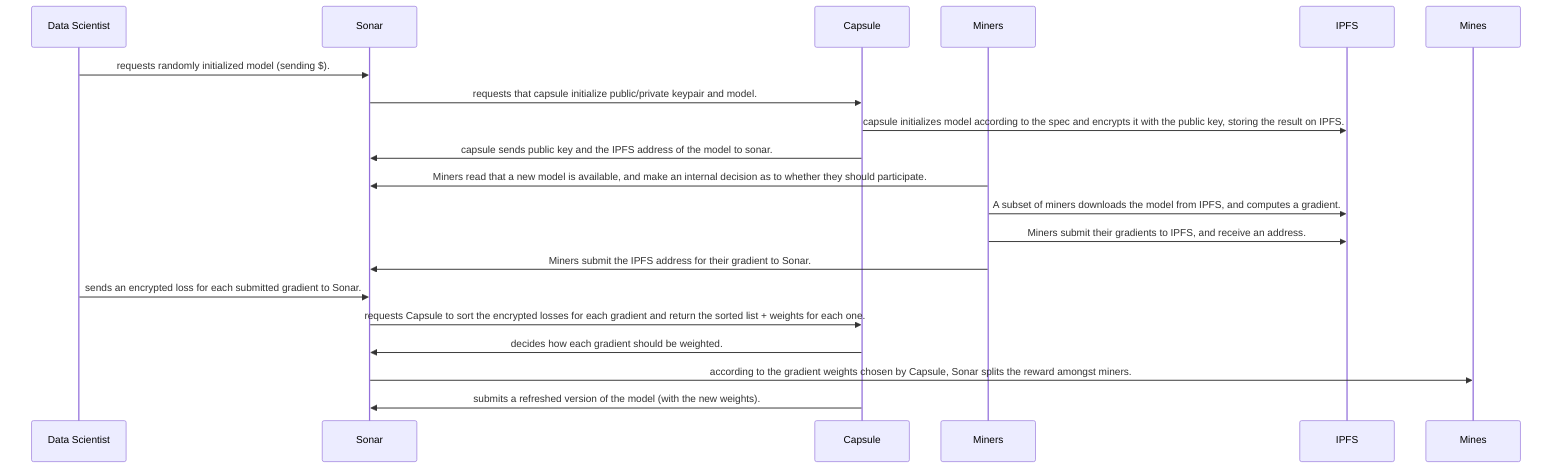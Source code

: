 sequenceDiagram
    participant Data Scientist
    participant Sonar
    participant Capsule
    participant Miners
    participant IPFS

    Data Scientist ->> Sonar: requests randomly initialized model (sending $).
    Sonar ->> Capsule: requests that capsule initialize public/private keypair and model.
    Capsule ->> IPFS: capsule initializes model according to the spec and encrypts it with the public key, storing the result on IPFS.
    Capsule ->> Sonar: capsule sends public key and the IPFS address of the model to sonar.
    Miners ->> Sonar: Miners read that a new model is available, and make an internal decision as to whether they should participate.
    Miners ->> IPFS: A subset of miners downloads the model from IPFS, and computes a gradient.
    Miners ->> IPFS: Miners submit their gradients to IPFS, and receive an address.
    Miners ->> Sonar: Miners submit the IPFS address for their gradient to Sonar.
    Data Scientist ->> Sonar: sends an encrypted loss for each submitted gradient to Sonar.
    Sonar ->> Capsule: requests Capsule to sort the encrypted losses for each gradient and return the sorted list + weights for each one.
    Capsule ->> Sonar: decides how each gradient should be weighted.
    Sonar ->> Mines: according to the gradient weights chosen by Capsule, Sonar splits the reward amongst miners.
    Capsule ->> Sonar: submits a refreshed version of the model (with the new weights).